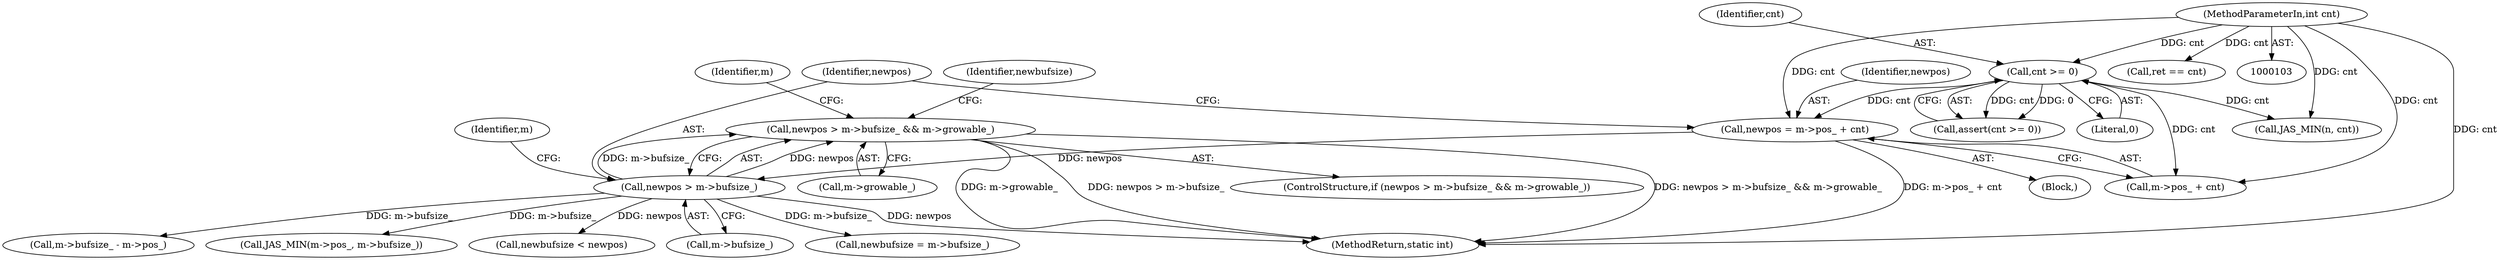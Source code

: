 digraph "0_jasper_634ce8e8a5accc0fa05dd2c20d42b4749d4b2735_7@pointer" {
"1000141" [label="(Call,newpos > m->bufsize_ && m->growable_)"];
"1000142" [label="(Call,newpos > m->bufsize_)"];
"1000133" [label="(Call,newpos = m->pos_ + cnt)"];
"1000121" [label="(Call,cnt >= 0)"];
"1000106" [label="(MethodParameterIn,int cnt)"];
"1000302" [label="(Call,ret == cnt)"];
"1000141" [label="(Call,newpos > m->bufsize_ && m->growable_)"];
"1000157" [label="(Call,newbufsize < newpos)"];
"1000123" [label="(Literal,0)"];
"1000122" [label="(Identifier,cnt)"];
"1000144" [label="(Call,m->bufsize_)"];
"1000261" [label="(Call,JAS_MIN(n, cnt))"];
"1000152" [label="(Identifier,newbufsize)"];
"1000106" [label="(MethodParameterIn,int cnt)"];
"1000151" [label="(Call,newbufsize = m->bufsize_)"];
"1000199" [label="(Identifier,m)"];
"1000148" [label="(Identifier,m)"];
"1000147" [label="(Call,m->growable_)"];
"1000252" [label="(Call,m->bufsize_ - m->pos_)"];
"1000142" [label="(Call,newpos > m->bufsize_)"];
"1000120" [label="(Call,assert(cnt >= 0))"];
"1000140" [label="(ControlStructure,if (newpos > m->bufsize_ && m->growable_))"];
"1000134" [label="(Identifier,newpos)"];
"1000307" [label="(MethodReturn,static int)"];
"1000121" [label="(Call,cnt >= 0)"];
"1000143" [label="(Identifier,newpos)"];
"1000208" [label="(Call,JAS_MIN(m->pos_, m->bufsize_))"];
"1000133" [label="(Call,newpos = m->pos_ + cnt)"];
"1000107" [label="(Block,)"];
"1000135" [label="(Call,m->pos_ + cnt)"];
"1000141" -> "1000140"  [label="AST: "];
"1000141" -> "1000142"  [label="CFG: "];
"1000141" -> "1000147"  [label="CFG: "];
"1000142" -> "1000141"  [label="AST: "];
"1000147" -> "1000141"  [label="AST: "];
"1000152" -> "1000141"  [label="CFG: "];
"1000199" -> "1000141"  [label="CFG: "];
"1000141" -> "1000307"  [label="DDG: newpos > m->bufsize_"];
"1000141" -> "1000307"  [label="DDG: newpos > m->bufsize_ && m->growable_"];
"1000141" -> "1000307"  [label="DDG: m->growable_"];
"1000142" -> "1000141"  [label="DDG: newpos"];
"1000142" -> "1000141"  [label="DDG: m->bufsize_"];
"1000142" -> "1000144"  [label="CFG: "];
"1000143" -> "1000142"  [label="AST: "];
"1000144" -> "1000142"  [label="AST: "];
"1000148" -> "1000142"  [label="CFG: "];
"1000142" -> "1000307"  [label="DDG: newpos"];
"1000133" -> "1000142"  [label="DDG: newpos"];
"1000142" -> "1000151"  [label="DDG: m->bufsize_"];
"1000142" -> "1000157"  [label="DDG: newpos"];
"1000142" -> "1000208"  [label="DDG: m->bufsize_"];
"1000142" -> "1000252"  [label="DDG: m->bufsize_"];
"1000133" -> "1000107"  [label="AST: "];
"1000133" -> "1000135"  [label="CFG: "];
"1000134" -> "1000133"  [label="AST: "];
"1000135" -> "1000133"  [label="AST: "];
"1000143" -> "1000133"  [label="CFG: "];
"1000133" -> "1000307"  [label="DDG: m->pos_ + cnt"];
"1000121" -> "1000133"  [label="DDG: cnt"];
"1000106" -> "1000133"  [label="DDG: cnt"];
"1000121" -> "1000120"  [label="AST: "];
"1000121" -> "1000123"  [label="CFG: "];
"1000122" -> "1000121"  [label="AST: "];
"1000123" -> "1000121"  [label="AST: "];
"1000120" -> "1000121"  [label="CFG: "];
"1000121" -> "1000120"  [label="DDG: cnt"];
"1000121" -> "1000120"  [label="DDG: 0"];
"1000106" -> "1000121"  [label="DDG: cnt"];
"1000121" -> "1000135"  [label="DDG: cnt"];
"1000121" -> "1000261"  [label="DDG: cnt"];
"1000106" -> "1000103"  [label="AST: "];
"1000106" -> "1000307"  [label="DDG: cnt"];
"1000106" -> "1000135"  [label="DDG: cnt"];
"1000106" -> "1000261"  [label="DDG: cnt"];
"1000106" -> "1000302"  [label="DDG: cnt"];
}

